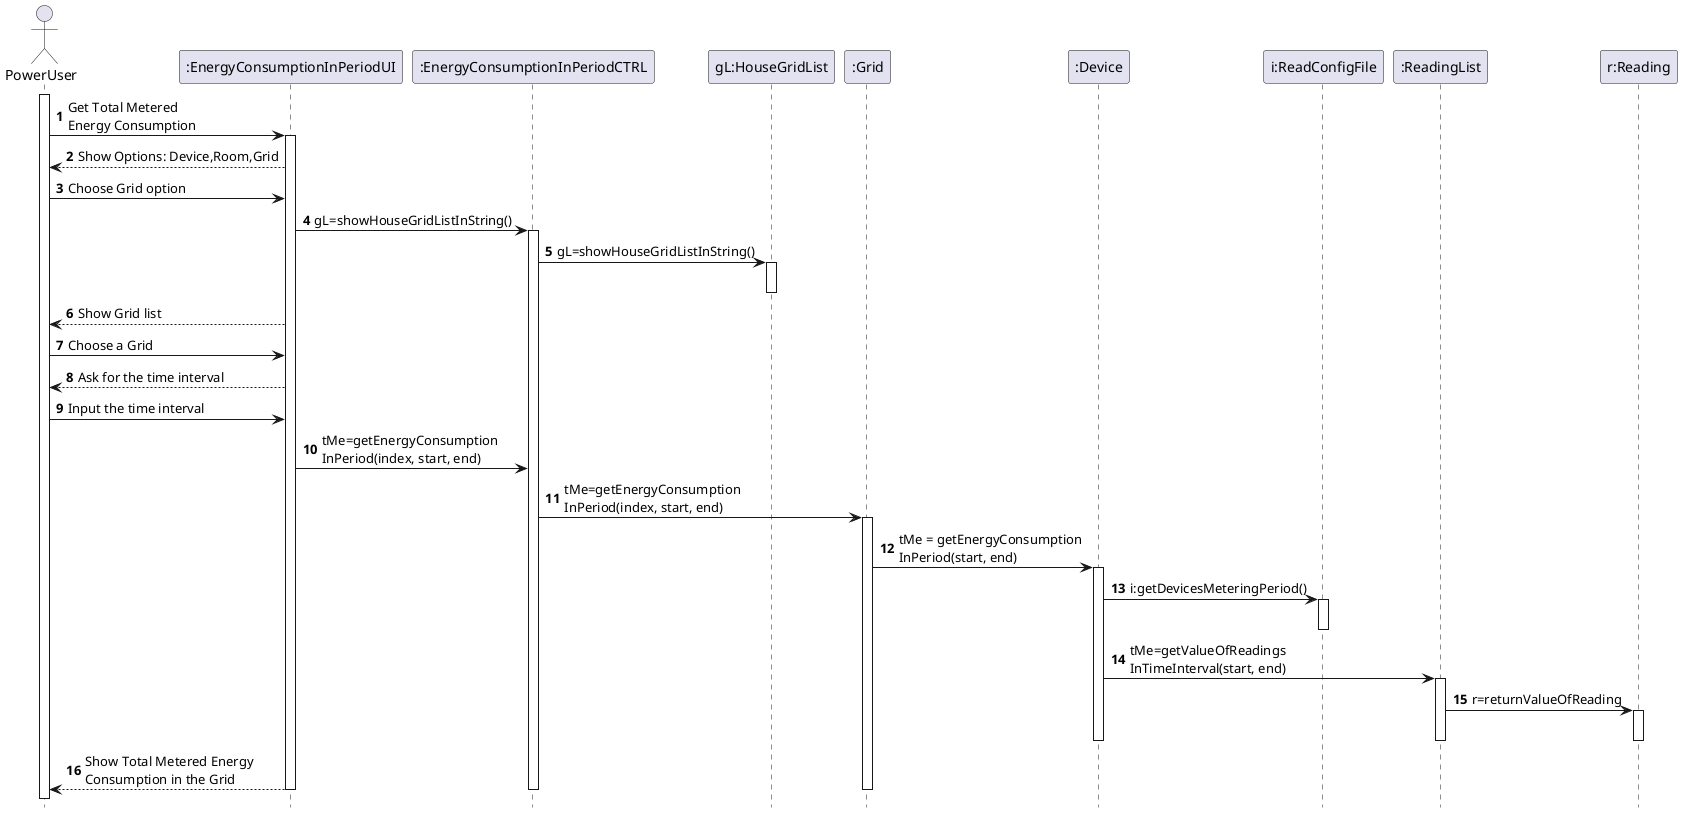@startuml
autonumber
hidefootbox
actor PowerUser

activate PowerUser
PowerUser -> ":EnergyConsumptionInPeriodUI": Get Total Metered\nEnergy Consumption
activate  ":EnergyConsumptionInPeriodUI"
PowerUser <-- ":EnergyConsumptionInPeriodUI": Show Options: Device,Room,Grid
PowerUser -> ":EnergyConsumptionInPeriodUI": Choose Grid option
":EnergyConsumptionInPeriodUI" -> ":EnergyConsumptionInPeriodCTRL": gL=showHouseGridListInString()
activate ":EnergyConsumptionInPeriodCTRL"
":EnergyConsumptionInPeriodCTRL" -> "gL:HouseGridList": gL=showHouseGridListInString()
activate "gL:HouseGridList"
deactivate "gL:HouseGridList"
PowerUser <-- ":EnergyConsumptionInPeriodUI": Show Grid list
PowerUser -> ":EnergyConsumptionInPeriodUI": Choose a Grid
PowerUser <-- ":EnergyConsumptionInPeriodUI": Ask for the time interval
PowerUser -> ":EnergyConsumptionInPeriodUI": Input the time interval
":EnergyConsumptionInPeriodUI" -> ":EnergyConsumptionInPeriodCTRL": tMe=getEnergyConsumption\nInPeriod(index, start, end)
":EnergyConsumptionInPeriodCTRL" -> ":Grid": tMe=getEnergyConsumption\nInPeriod(index, start, end)
activate ":Grid"
":Grid" -> ":Device": tMe = getEnergyConsumption\nInPeriod(start, end)
activate ":Device"
":Device" -> "i:ReadConfigFile": i:getDevicesMeteringPeriod()
activate "i:ReadConfigFile"
deactivate "i:ReadConfigFile"
":Device" -> ":ReadingList": tMe=getValueOfReadings\nInTimeInterval(start, end)
activate ":ReadingList"
":ReadingList" -> "r:Reading": r=returnValueOfReading
activate "r:Reading"
deactivate "r:Reading"
deactivate ":ReadingList"
deactivate ":Device"
PowerUser <-- ":EnergyConsumptionInPeriodUI": Show Total Metered Energy\nConsumption in the Grid
deactivate ":Grid"
deactivate ":EnergyConsumptionInPeriodCTRL"
deactivate ":EnergyConsumptionInPeriodUI"


@enduml
